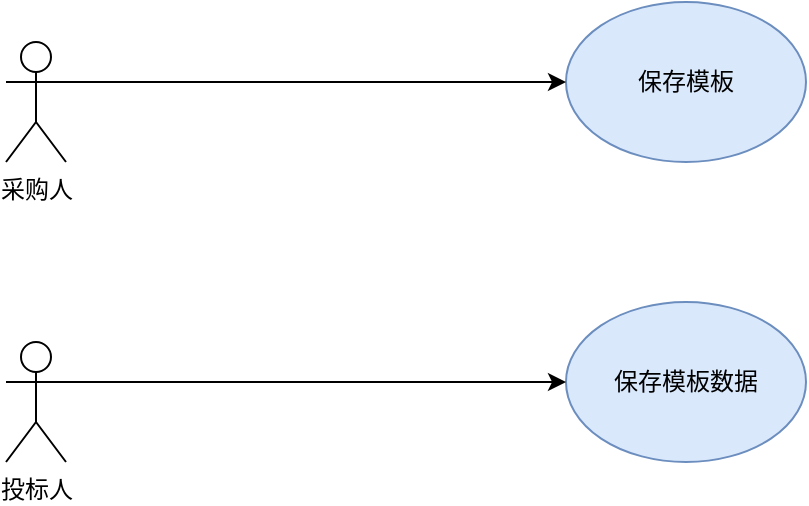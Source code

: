 <mxfile version="15.5.9" type="github" pages="2">
  <diagram id="44DIcdSEk2WaaZwaDZBq" name="调研子平台模板">
    <mxGraphModel dx="782" dy="468" grid="1" gridSize="10" guides="1" tooltips="1" connect="1" arrows="1" fold="1" page="1" pageScale="1" pageWidth="827" pageHeight="1169" math="0" shadow="0">
      <root>
        <mxCell id="0" />
        <mxCell id="1" parent="0" />
        <mxCell id="rc_2KAGwuOJ1tCgGuly0-1" value="采购人" style="shape=umlActor;verticalLabelPosition=bottom;verticalAlign=top;html=1;outlineConnect=0;" vertex="1" parent="1">
          <mxGeometry x="160" y="210" width="30" height="60" as="geometry" />
        </mxCell>
        <mxCell id="rc_2KAGwuOJ1tCgGuly0-3" value="保存模板" style="ellipse;whiteSpace=wrap;html=1;fillColor=#dae8fc;strokeColor=#6c8ebf;" vertex="1" parent="1">
          <mxGeometry x="440" y="190" width="120" height="80" as="geometry" />
        </mxCell>
        <mxCell id="rc_2KAGwuOJ1tCgGuly0-7" value="保存模板数据" style="ellipse;whiteSpace=wrap;html=1;fillColor=#dae8fc;strokeColor=#6c8ebf;" vertex="1" parent="1">
          <mxGeometry x="440" y="340" width="120" height="80" as="geometry" />
        </mxCell>
        <mxCell id="rc_2KAGwuOJ1tCgGuly0-8" value="" style="endArrow=classic;html=1;rounded=0;exitX=1;exitY=0.333;exitDx=0;exitDy=0;exitPerimeter=0;entryX=0;entryY=0.5;entryDx=0;entryDy=0;" edge="1" parent="1" source="rc_2KAGwuOJ1tCgGuly0-1" target="rc_2KAGwuOJ1tCgGuly0-3">
          <mxGeometry width="50" height="50" relative="1" as="geometry">
            <mxPoint x="190" y="270" as="sourcePoint" />
            <mxPoint x="240" y="220" as="targetPoint" />
          </mxGeometry>
        </mxCell>
        <mxCell id="rc_2KAGwuOJ1tCgGuly0-10" value="投标人" style="shape=umlActor;verticalLabelPosition=bottom;verticalAlign=top;html=1;outlineConnect=0;" vertex="1" parent="1">
          <mxGeometry x="160" y="360" width="30" height="60" as="geometry" />
        </mxCell>
        <mxCell id="rc_2KAGwuOJ1tCgGuly0-11" value="" style="endArrow=classic;html=1;rounded=0;exitX=1;exitY=0.333;exitDx=0;exitDy=0;exitPerimeter=0;entryX=0;entryY=0.5;entryDx=0;entryDy=0;" edge="1" parent="1" source="rc_2KAGwuOJ1tCgGuly0-10" target="rc_2KAGwuOJ1tCgGuly0-7">
          <mxGeometry width="50" height="50" relative="1" as="geometry">
            <mxPoint x="190" y="420" as="sourcePoint" />
            <mxPoint x="240" y="370" as="targetPoint" />
          </mxGeometry>
        </mxCell>
      </root>
    </mxGraphModel>
  </diagram>
  <diagram id="Sd6ZRwF8Om-TqFUDF5zu" name="调研子平台状态图">
    <mxGraphModel dx="782" dy="468" grid="1" gridSize="10" guides="1" tooltips="1" connect="1" arrows="1" fold="1" page="1" pageScale="1" pageWidth="827" pageHeight="1169" math="0" shadow="0">
      <root>
        <mxCell id="CmFKMjtXIlCbC9kHwhVz-0" />
        <mxCell id="CmFKMjtXIlCbC9kHwhVz-1" parent="CmFKMjtXIlCbC9kHwhVz-0" />
        <mxCell id="CmFKMjtXIlCbC9kHwhVz-7" style="edgeStyle=orthogonalEdgeStyle;rounded=0;orthogonalLoop=1;jettySize=auto;html=1;exitX=0.5;exitY=0;exitDx=0;exitDy=0;entryX=0.5;entryY=0;entryDx=0;entryDy=0;" edge="1" parent="CmFKMjtXIlCbC9kHwhVz-1" source="CmFKMjtXIlCbC9kHwhVz-2" target="CmFKMjtXIlCbC9kHwhVz-3">
          <mxGeometry relative="1" as="geometry" />
        </mxCell>
        <mxCell id="CmFKMjtXIlCbC9kHwhVz-9" value="启用" style="edgeLabel;html=1;align=center;verticalAlign=middle;resizable=0;points=[];" vertex="1" connectable="0" parent="CmFKMjtXIlCbC9kHwhVz-7">
          <mxGeometry x="-0.102" y="-2" relative="1" as="geometry">
            <mxPoint x="16" as="offset" />
          </mxGeometry>
        </mxCell>
        <mxCell id="CmFKMjtXIlCbC9kHwhVz-2" value="启用&lt;br&gt;1" style="ellipse;whiteSpace=wrap;html=1;aspect=fixed;fillColor=#dae8fc;strokeColor=#6c8ebf;" vertex="1" parent="CmFKMjtXIlCbC9kHwhVz-1">
          <mxGeometry x="240" y="160" width="80" height="80" as="geometry" />
        </mxCell>
        <mxCell id="CmFKMjtXIlCbC9kHwhVz-8" style="edgeStyle=orthogonalEdgeStyle;rounded=0;orthogonalLoop=1;jettySize=auto;html=1;exitX=0.5;exitY=1;exitDx=0;exitDy=0;entryX=0.5;entryY=1;entryDx=0;entryDy=0;" edge="1" parent="CmFKMjtXIlCbC9kHwhVz-1" source="CmFKMjtXIlCbC9kHwhVz-3" target="CmFKMjtXIlCbC9kHwhVz-2">
          <mxGeometry relative="1" as="geometry" />
        </mxCell>
        <mxCell id="CmFKMjtXIlCbC9kHwhVz-10" value="停用" style="edgeLabel;html=1;align=center;verticalAlign=middle;resizable=0;points=[];" vertex="1" connectable="0" parent="CmFKMjtXIlCbC9kHwhVz-8">
          <mxGeometry x="0.071" y="-1" relative="1" as="geometry">
            <mxPoint x="11" as="offset" />
          </mxGeometry>
        </mxCell>
        <mxCell id="CmFKMjtXIlCbC9kHwhVz-3" value="停用&lt;br&gt;0" style="ellipse;whiteSpace=wrap;html=1;aspect=fixed;fillColor=#dae8fc;strokeColor=#6c8ebf;" vertex="1" parent="CmFKMjtXIlCbC9kHwhVz-1">
          <mxGeometry x="520" y="160" width="80" height="80" as="geometry" />
        </mxCell>
      </root>
    </mxGraphModel>
  </diagram>
</mxfile>
